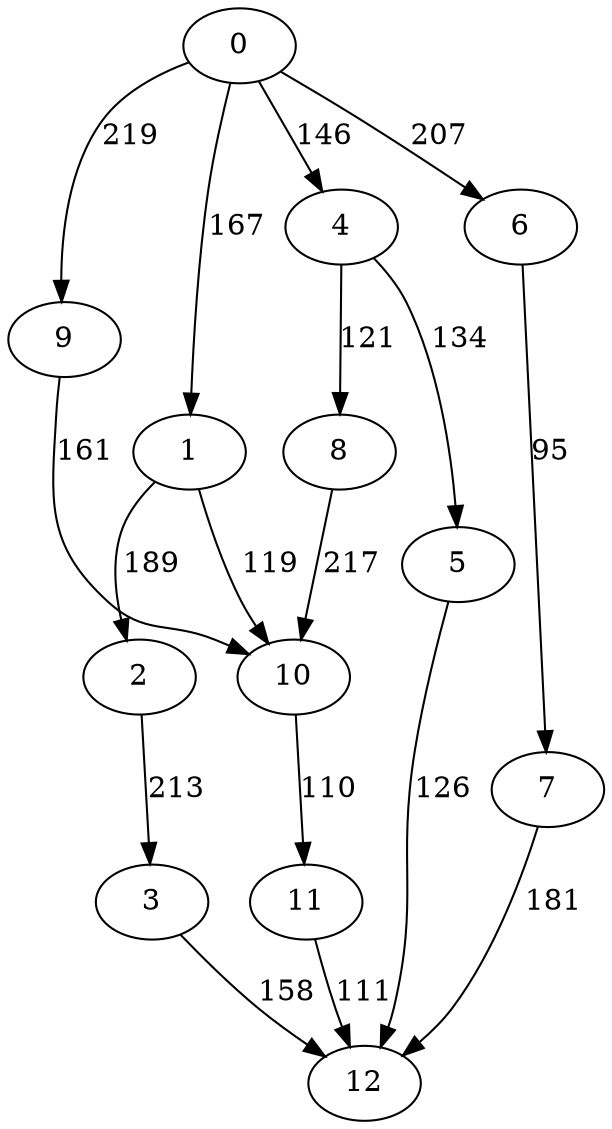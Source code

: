 digraph t10p4r7_2 {
0 -> 1 [ label = 167 ];
0 -> 4 [ label = 146 ];
0 -> 6 [ label = 207 ];
0 -> 9 [ label = 219 ];
1 -> 2 [ label = 189 ];
1 -> 10 [ label = 119 ];
2 -> 3 [ label = 213 ];
3 -> 12 [ label = 158 ];
4 -> 5 [ label = 134 ];
4 -> 8 [ label = 121 ];
5 -> 12 [ label = 126 ];
6 -> 7 [ label = 95 ];
7 -> 12 [ label = 181 ];
8 -> 10 [ label = 217 ];
9 -> 10 [ label = 161 ];
10 -> 11 [ label = 110 ];
11 -> 12 [ label = 111 ];
 }

